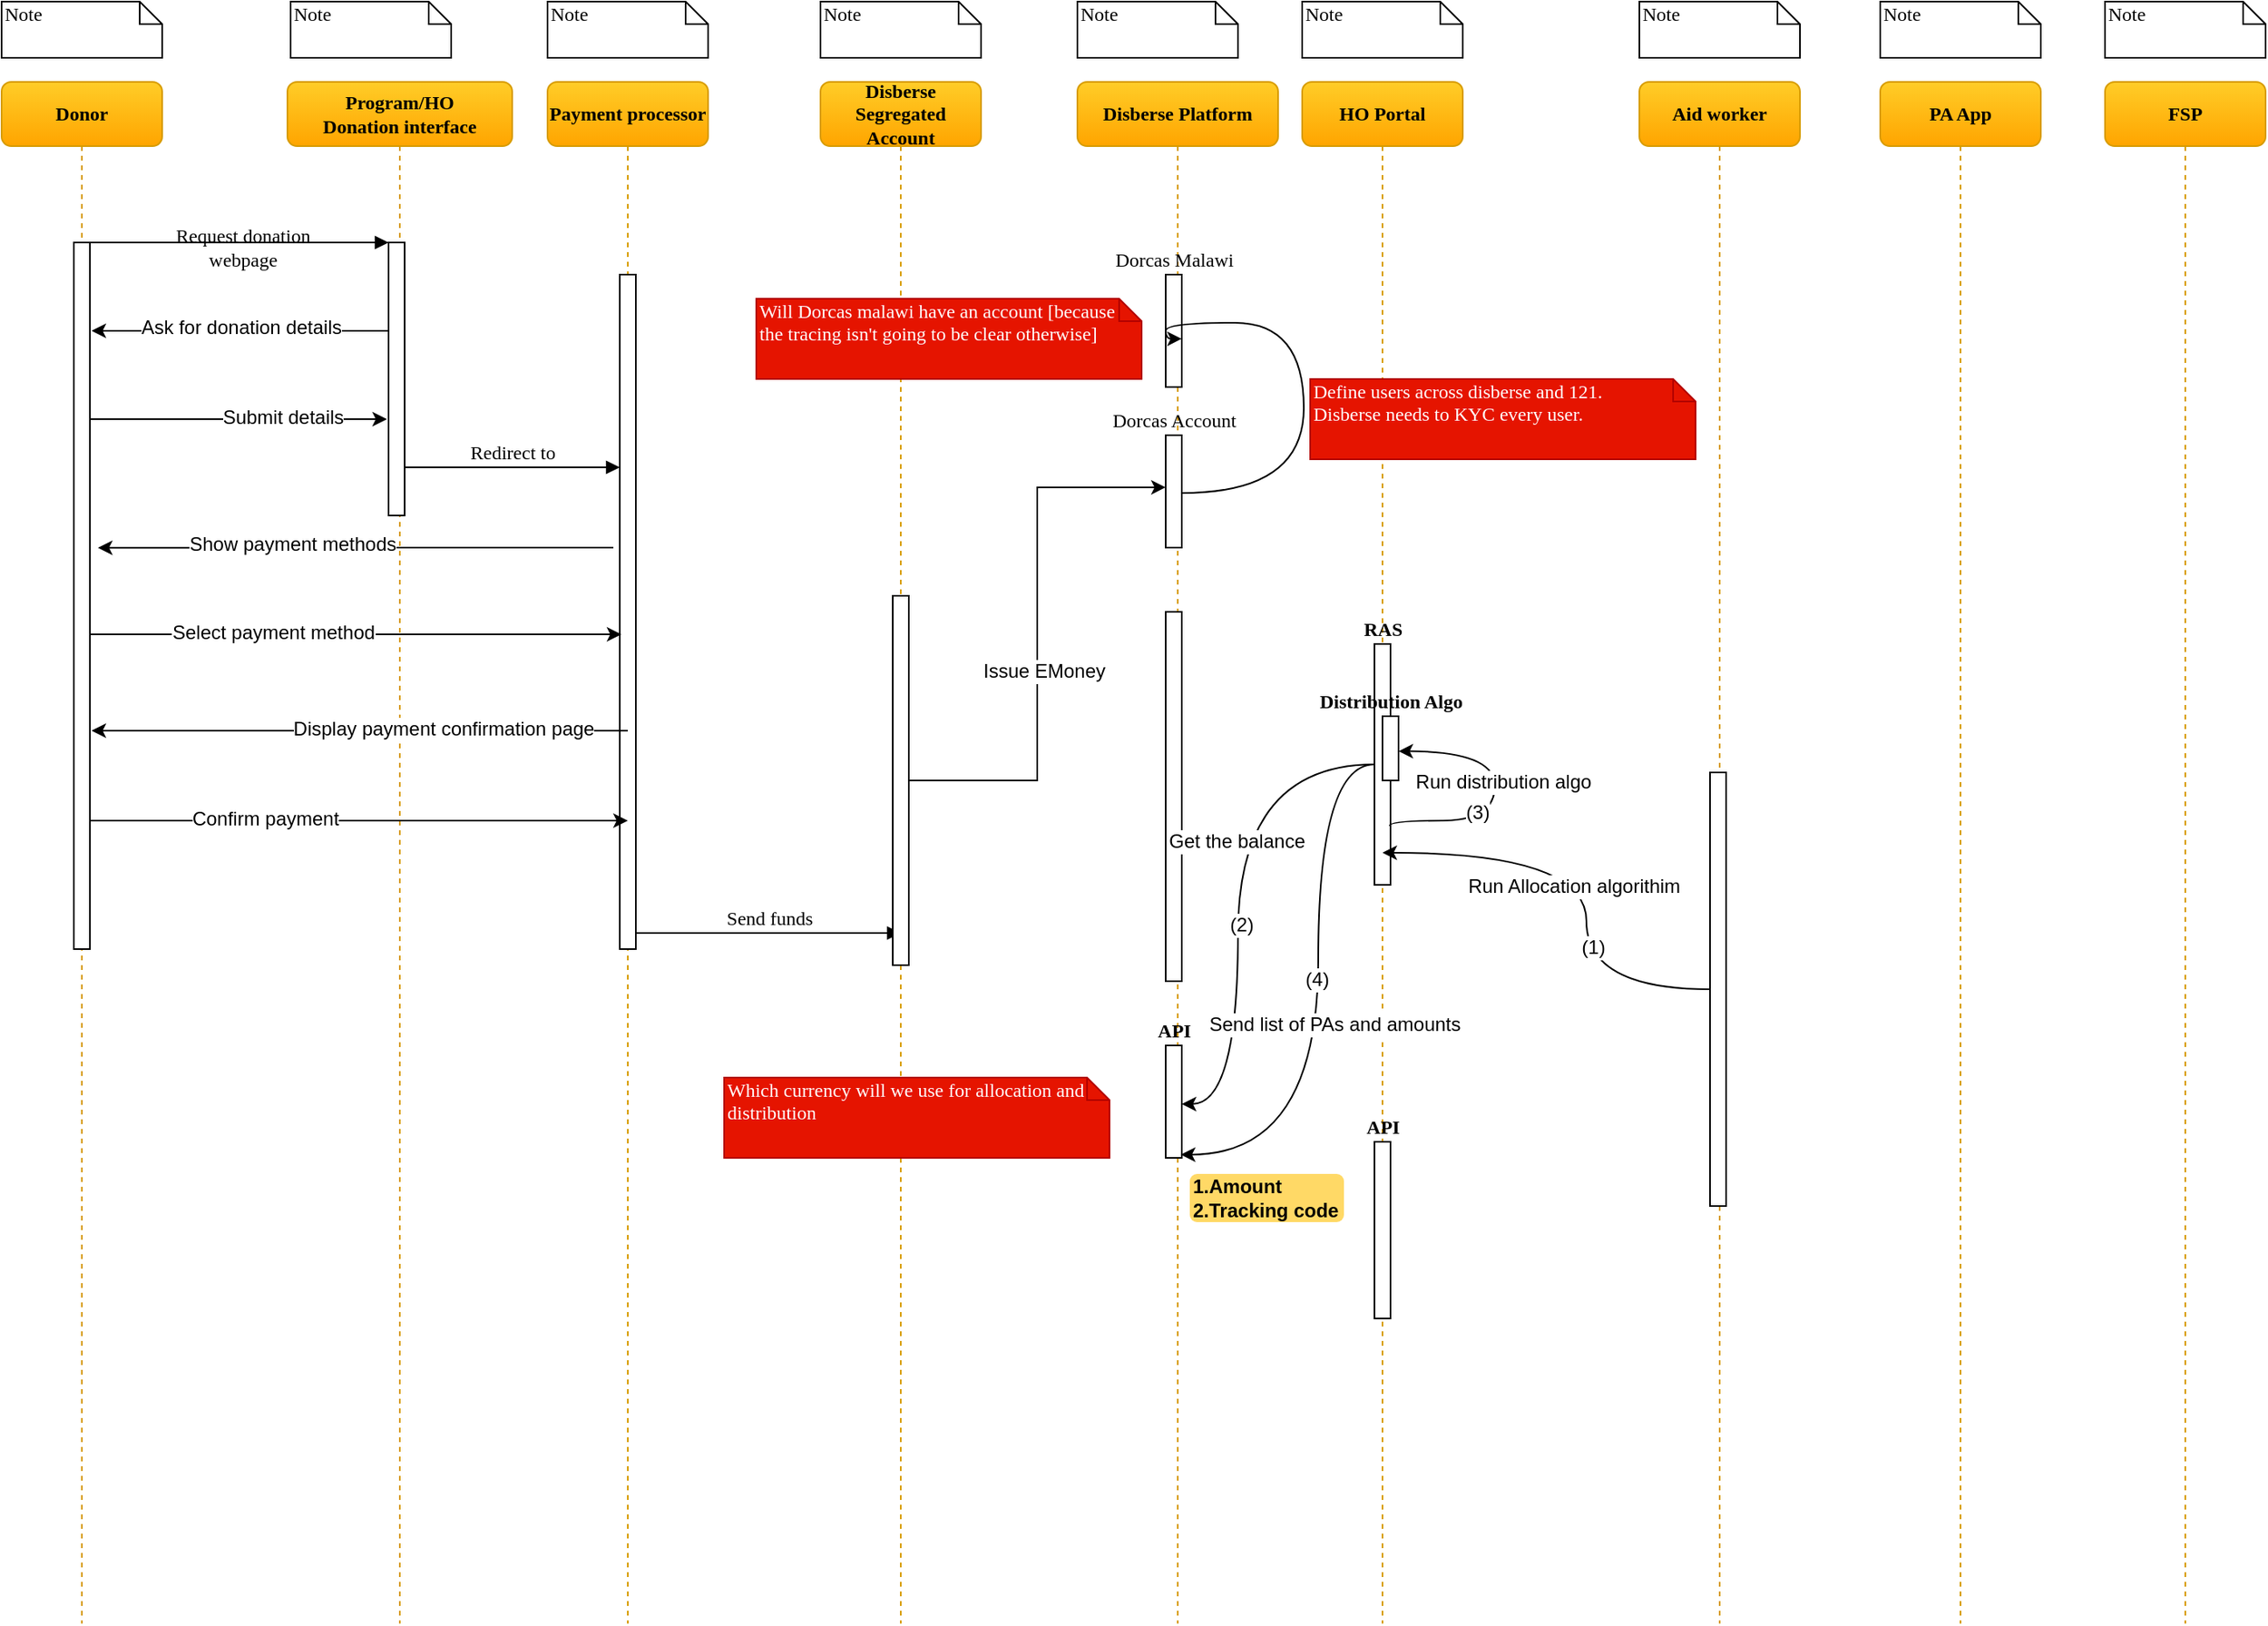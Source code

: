 <mxfile version="10.7.7" type="github"><diagram name="Page-1" id="13e1069c-82ec-6db2-03f1-153e76fe0fe0"><mxGraphModel dx="1250" dy="580" grid="1" gridSize="10" guides="1" tooltips="1" connect="1" arrows="1" fold="1" page="1" pageScale="1" pageWidth="1100" pageHeight="850" background="#ffffff" math="0" shadow="0"><root><mxCell id="0"/><mxCell id="1" parent="0"/><mxCell id="7baba1c4bc27f4b0-2" value="Program/HO&lt;br&gt;Donation interface" style="shape=umlLifeline;perimeter=lifelinePerimeter;whiteSpace=wrap;html=1;container=1;collapsible=0;recursiveResize=0;outlineConnect=0;rounded=1;shadow=0;comic=0;labelBackgroundColor=none;strokeColor=#d79b00;strokeWidth=1;fillColor=#ffcd28;fontFamily=Verdana;fontSize=12;fontColor=#000000;align=center;fontStyle=1;gradientColor=#ffa500;" parent="1" vertex="1"><mxGeometry x="238" y="80" width="140" height="960" as="geometry"/></mxCell><mxCell id="7baba1c4bc27f4b0-10" value="" style="html=1;points=[];perimeter=orthogonalPerimeter;rounded=0;shadow=0;comic=0;labelBackgroundColor=none;strokeColor=#000000;strokeWidth=1;fillColor=#FFFFFF;fontFamily=Verdana;fontSize=12;fontColor=#000000;align=center;" parent="7baba1c4bc27f4b0-2" vertex="1"><mxGeometry x="63" y="100" width="10" height="170" as="geometry"/></mxCell><mxCell id="7baba1c4bc27f4b0-3" value="Payment processor" style="shape=umlLifeline;perimeter=lifelinePerimeter;whiteSpace=wrap;html=1;container=1;collapsible=0;recursiveResize=0;outlineConnect=0;rounded=1;shadow=0;comic=0;labelBackgroundColor=none;strokeColor=#d79b00;strokeWidth=1;fillColor=#ffcd28;fontFamily=Verdana;fontSize=12;fontColor=#000000;align=center;fontStyle=1;gradientColor=#ffa500;" parent="1" vertex="1"><mxGeometry x="400" y="80" width="100" height="960" as="geometry"/></mxCell><mxCell id="7baba1c4bc27f4b0-13" value="" style="html=1;points=[];perimeter=orthogonalPerimeter;rounded=0;shadow=0;comic=0;labelBackgroundColor=none;strokeColor=#000000;strokeWidth=1;fillColor=#FFFFFF;fontFamily=Verdana;fontSize=12;fontColor=#000000;align=center;" parent="7baba1c4bc27f4b0-3" vertex="1"><mxGeometry x="45" y="120" width="10" height="420" as="geometry"/></mxCell><mxCell id="7baba1c4bc27f4b0-4" value="Disberse Platform" style="shape=umlLifeline;perimeter=lifelinePerimeter;whiteSpace=wrap;html=1;container=1;collapsible=0;recursiveResize=0;outlineConnect=0;rounded=1;shadow=0;comic=0;labelBackgroundColor=none;strokeColor=#d79b00;strokeWidth=1;fillColor=#ffcd28;fontFamily=Verdana;fontSize=12;fontColor=#000000;align=center;fontStyle=1;gradientColor=#ffa500;" parent="1" vertex="1"><mxGeometry x="730" y="80" width="125" height="960" as="geometry"/></mxCell><mxCell id="CLC3MCdHt6e1u6FwwesH-14" value="Dorcas Malawi" style="html=1;points=[];perimeter=orthogonalPerimeter;rounded=0;shadow=0;comic=0;labelBackgroundColor=none;strokeColor=#000000;strokeWidth=1;fillColor=#FFFFFF;fontFamily=Verdana;fontSize=12;fontColor=#000000;align=center;verticalAlign=bottom;labelPosition=center;verticalLabelPosition=top;" vertex="1" parent="7baba1c4bc27f4b0-4"><mxGeometry x="55" y="120" width="10" height="70" as="geometry"/></mxCell><mxCell id="7baba1c4bc27f4b0-5" value="HO Portal" style="shape=umlLifeline;perimeter=lifelinePerimeter;whiteSpace=wrap;html=1;container=1;collapsible=0;recursiveResize=0;outlineConnect=0;rounded=1;shadow=0;comic=0;labelBackgroundColor=none;strokeColor=#d79b00;strokeWidth=1;fillColor=#ffcd28;fontFamily=Verdana;fontSize=12;fontColor=#000000;align=center;fontStyle=1;gradientColor=#ffa500;" parent="1" vertex="1"><mxGeometry x="870" y="80" width="100" height="960" as="geometry"/></mxCell><mxCell id="b2-2HGAX1U4sF1IdMZ35-19" value="API" style="html=1;points=[];perimeter=orthogonalPerimeter;rounded=0;shadow=0;comic=0;labelBackgroundColor=none;strokeColor=#000000;strokeWidth=1;fillColor=#FFFFFF;fontFamily=Verdana;fontSize=12;fontColor=#000000;align=center;verticalAlign=bottom;labelPosition=center;verticalLabelPosition=top;fontStyle=1" parent="7baba1c4bc27f4b0-5" vertex="1"><mxGeometry x="45" y="660" width="10" height="110" as="geometry"/></mxCell><mxCell id="7baba1c4bc27f4b0-28" value="RAS" style="html=1;points=[];perimeter=orthogonalPerimeter;rounded=0;shadow=0;comic=0;labelBackgroundColor=none;strokeColor=#000000;strokeWidth=1;fillColor=#FFFFFF;fontFamily=Verdana;fontSize=12;fontColor=#000000;align=center;labelPosition=center;verticalLabelPosition=top;verticalAlign=bottom;fontStyle=1" parent="7baba1c4bc27f4b0-5" vertex="1"><mxGeometry x="45" y="350" width="10" height="150" as="geometry"/></mxCell><mxCell id="7baba1c4bc27f4b0-6" value="PA App" style="shape=umlLifeline;perimeter=lifelinePerimeter;whiteSpace=wrap;html=1;container=1;collapsible=0;recursiveResize=0;outlineConnect=0;rounded=1;shadow=0;comic=0;labelBackgroundColor=none;strokeColor=#d79b00;strokeWidth=1;fillColor=#ffcd28;fontFamily=Verdana;fontSize=12;fontColor=#000000;align=center;fontStyle=1;gradientColor=#ffa500;" parent="1" vertex="1"><mxGeometry x="1230" y="80" width="100" height="960" as="geometry"/></mxCell><mxCell id="7baba1c4bc27f4b0-7" value="FSP" style="shape=umlLifeline;perimeter=lifelinePerimeter;whiteSpace=wrap;html=1;container=1;collapsible=0;recursiveResize=0;outlineConnect=0;rounded=1;shadow=0;comic=0;labelBackgroundColor=none;strokeWidth=1;fillColor=#ffcd28;fontFamily=Verdana;fontSize=12;align=center;fontStyle=1;strokeColor=#d79b00;gradientColor=#ffa500;" parent="1" vertex="1"><mxGeometry x="1370" y="80" width="100" height="960" as="geometry"/></mxCell><mxCell id="7baba1c4bc27f4b0-8" value="Donor" style="shape=umlLifeline;perimeter=lifelinePerimeter;whiteSpace=wrap;html=1;container=1;collapsible=0;recursiveResize=0;outlineConnect=0;rounded=1;shadow=0;comic=0;labelBackgroundColor=none;strokeColor=#d79b00;strokeWidth=1;fillColor=#ffcd28;fontFamily=Verdana;fontSize=12;fontColor=#000000;align=center;fontStyle=1;gradientColor=#ffa500;" parent="1" vertex="1"><mxGeometry x="60" y="80" width="100" height="960" as="geometry"/></mxCell><mxCell id="7baba1c4bc27f4b0-9" value="" style="html=1;points=[];perimeter=orthogonalPerimeter;rounded=0;shadow=0;comic=0;labelBackgroundColor=none;strokeColor=#000000;strokeWidth=1;fillColor=#FFFFFF;fontFamily=Verdana;fontSize=12;fontColor=#000000;align=center;" parent="7baba1c4bc27f4b0-8" vertex="1"><mxGeometry x="45" y="100" width="10" height="440" as="geometry"/></mxCell><mxCell id="CLC3MCdHt6e1u6FwwesH-15" style="edgeStyle=orthogonalEdgeStyle;curved=1;rounded=0;orthogonalLoop=1;jettySize=auto;html=1;entryX=1;entryY=0.571;entryDx=0;entryDy=0;entryPerimeter=0;" edge="1" parent="1" source="7baba1c4bc27f4b0-16" target="CLC3MCdHt6e1u6FwwesH-14"><mxGeometry relative="1" as="geometry"><mxPoint x="880" y="230" as="targetPoint"/><Array as="points"><mxPoint x="871" y="336"/><mxPoint x="871" y="230"/><mxPoint x="785" y="230"/></Array></mxGeometry></mxCell><mxCell id="7baba1c4bc27f4b0-16" value="Dorcas Account" style="html=1;points=[];perimeter=orthogonalPerimeter;rounded=0;shadow=0;comic=0;labelBackgroundColor=none;strokeColor=#000000;strokeWidth=1;fillColor=#FFFFFF;fontFamily=Verdana;fontSize=12;fontColor=#000000;align=center;verticalAlign=bottom;labelPosition=center;verticalLabelPosition=top;" parent="1" vertex="1"><mxGeometry x="785" y="300" width="10" height="70" as="geometry"/></mxCell><mxCell id="7baba1c4bc27f4b0-17" value="Send funds" style="html=1;verticalAlign=bottom;endArrow=block;labelBackgroundColor=none;fontFamily=Verdana;fontSize=12;edgeStyle=elbowEdgeStyle;elbow=vertical;entryX=0.5;entryY=0.913;entryDx=0;entryDy=0;entryPerimeter=0;" parent="1" edge="1" target="CLC3MCdHt6e1u6FwwesH-10"><mxGeometry relative="1" as="geometry"><mxPoint x="455" y="610" as="sourcePoint"/><Array as="points"><mxPoint x="460" y="610"/></Array><mxPoint x="585" y="610" as="targetPoint"/></mxGeometry></mxCell><mxCell id="7baba1c4bc27f4b0-11" value="Request donation &lt;br&gt;webpage" style="html=1;verticalAlign=bottom;endArrow=block;entryX=0;entryY=0;labelBackgroundColor=none;fontFamily=Verdana;fontSize=12;edgeStyle=elbowEdgeStyle;elbow=vertical;" parent="1" source="7baba1c4bc27f4b0-9" target="7baba1c4bc27f4b0-10" edge="1"><mxGeometry x="0.021" y="-20" relative="1" as="geometry"><mxPoint x="220" y="190" as="sourcePoint"/><mxPoint as="offset"/></mxGeometry></mxCell><mxCell id="7baba1c4bc27f4b0-14" value="Redirect to" style="html=1;verticalAlign=bottom;endArrow=block;entryX=0;entryY=0;labelBackgroundColor=none;fontFamily=Verdana;fontSize=12;edgeStyle=elbowEdgeStyle;elbow=vertical;" parent="1" edge="1"><mxGeometry relative="1" as="geometry"><mxPoint x="311" y="320" as="sourcePoint"/><mxPoint x="445" y="320" as="targetPoint"/></mxGeometry></mxCell><mxCell id="7baba1c4bc27f4b0-40" value="Note" style="shape=note;whiteSpace=wrap;html=1;size=14;verticalAlign=top;align=left;spacingTop=-6;rounded=0;shadow=0;comic=0;labelBackgroundColor=none;strokeColor=#000000;strokeWidth=1;fillColor=#FFFFFF;fontFamily=Verdana;fontSize=12;fontColor=#000000;" parent="1" vertex="1"><mxGeometry x="60" y="30" width="100" height="35" as="geometry"/></mxCell><mxCell id="7baba1c4bc27f4b0-41" value="Note" style="shape=note;whiteSpace=wrap;html=1;size=14;verticalAlign=top;align=left;spacingTop=-6;rounded=0;shadow=0;comic=0;labelBackgroundColor=none;strokeColor=#000000;strokeWidth=1;fillColor=#FFFFFF;fontFamily=Verdana;fontSize=12;fontColor=#000000;" parent="1" vertex="1"><mxGeometry x="240" y="30" width="100" height="35" as="geometry"/></mxCell><mxCell id="7baba1c4bc27f4b0-42" value="Note" style="shape=note;whiteSpace=wrap;html=1;size=14;verticalAlign=top;align=left;spacingTop=-6;rounded=0;shadow=0;comic=0;labelBackgroundColor=none;strokeColor=#000000;strokeWidth=1;fillColor=#FFFFFF;fontFamily=Verdana;fontSize=12;fontColor=#000000;" parent="1" vertex="1"><mxGeometry x="400" y="30" width="100" height="35" as="geometry"/></mxCell><mxCell id="7baba1c4bc27f4b0-43" value="Note" style="shape=note;whiteSpace=wrap;html=1;size=14;verticalAlign=top;align=left;spacingTop=-6;rounded=0;shadow=0;comic=0;labelBackgroundColor=none;strokeColor=#000000;strokeWidth=1;fillColor=#FFFFFF;fontFamily=Verdana;fontSize=12;fontColor=#000000;" parent="1" vertex="1"><mxGeometry x="730" y="30" width="100" height="35" as="geometry"/></mxCell><mxCell id="7baba1c4bc27f4b0-44" value="Note" style="shape=note;whiteSpace=wrap;html=1;size=14;verticalAlign=top;align=left;spacingTop=-6;rounded=0;shadow=0;comic=0;labelBackgroundColor=none;strokeColor=#000000;strokeWidth=1;fillColor=#FFFFFF;fontFamily=Verdana;fontSize=12;fontColor=#000000;" parent="1" vertex="1"><mxGeometry x="870" y="30" width="100" height="35" as="geometry"/></mxCell><mxCell id="7baba1c4bc27f4b0-45" value="Note" style="shape=note;whiteSpace=wrap;html=1;size=14;verticalAlign=top;align=left;spacingTop=-6;rounded=0;shadow=0;comic=0;labelBackgroundColor=none;strokeColor=#000000;strokeWidth=1;fillColor=#FFFFFF;fontFamily=Verdana;fontSize=12;fontColor=#000000;" parent="1" vertex="1"><mxGeometry x="1230" y="30" width="100" height="35" as="geometry"/></mxCell><mxCell id="7baba1c4bc27f4b0-46" value="Note" style="shape=note;whiteSpace=wrap;html=1;size=14;verticalAlign=top;align=left;spacingTop=-6;rounded=0;shadow=0;comic=0;labelBackgroundColor=none;strokeColor=#000000;strokeWidth=1;fillColor=#FFFFFF;fontFamily=Verdana;fontSize=12;fontColor=#000000;" parent="1" vertex="1"><mxGeometry x="1370" y="30" width="100" height="35" as="geometry"/></mxCell><mxCell id="b2-2HGAX1U4sF1IdMZ35-1" style="edgeStyle=orthogonalEdgeStyle;rounded=0;orthogonalLoop=1;jettySize=auto;html=1;entryX=1.1;entryY=0.261;entryDx=0;entryDy=0;entryPerimeter=0;" parent="1" edge="1"><mxGeometry relative="1" as="geometry"><mxPoint x="301" y="235" as="sourcePoint"/><mxPoint x="116" y="235" as="targetPoint"/></mxGeometry></mxCell><mxCell id="b2-2HGAX1U4sF1IdMZ35-2" value="Ask for donation details" style="text;html=1;resizable=0;points=[];align=center;verticalAlign=middle;labelBackgroundColor=#ffffff;" parent="b2-2HGAX1U4sF1IdMZ35-1" vertex="1" connectable="0"><mxGeometry x="-0.131" y="3" relative="1" as="geometry"><mxPoint x="-12" y="-5" as="offset"/></mxGeometry></mxCell><mxCell id="b2-2HGAX1U4sF1IdMZ35-3" style="edgeStyle=orthogonalEdgeStyle;rounded=0;orthogonalLoop=1;jettySize=auto;html=1;entryX=-0.1;entryY=0.957;entryDx=0;entryDy=0;entryPerimeter=0;" parent="1" edge="1"><mxGeometry relative="1" as="geometry"><mxPoint x="115" y="290" as="sourcePoint"/><mxPoint x="300" y="290" as="targetPoint"/></mxGeometry></mxCell><mxCell id="b2-2HGAX1U4sF1IdMZ35-4" value="Submit details" style="text;html=1;resizable=0;points=[];align=center;verticalAlign=middle;labelBackgroundColor=#ffffff;" parent="b2-2HGAX1U4sF1IdMZ35-3" vertex="1" connectable="0"><mxGeometry x="0.297" y="1" relative="1" as="geometry"><mxPoint as="offset"/></mxGeometry></mxCell><mxCell id="b2-2HGAX1U4sF1IdMZ35-5" style="edgeStyle=orthogonalEdgeStyle;rounded=0;orthogonalLoop=1;jettySize=auto;html=1;entryX=1.5;entryY=0.432;entryDx=0;entryDy=0;entryPerimeter=0;" parent="1" target="7baba1c4bc27f4b0-9" edge="1"><mxGeometry relative="1" as="geometry"><mxPoint x="441" y="370" as="sourcePoint"/><Array as="points"><mxPoint x="441" y="370"/></Array></mxGeometry></mxCell><mxCell id="b2-2HGAX1U4sF1IdMZ35-6" value="Show payment methods" style="text;html=1;resizable=0;points=[];align=center;verticalAlign=middle;labelBackgroundColor=#ffffff;" parent="b2-2HGAX1U4sF1IdMZ35-5" vertex="1" connectable="0"><mxGeometry x="0.248" y="-2" relative="1" as="geometry"><mxPoint as="offset"/></mxGeometry></mxCell><mxCell id="b2-2HGAX1U4sF1IdMZ35-7" style="edgeStyle=orthogonalEdgeStyle;rounded=0;orthogonalLoop=1;jettySize=auto;html=1;" parent="1" edge="1"><mxGeometry relative="1" as="geometry"><mxPoint x="115" y="424" as="sourcePoint"/><mxPoint x="446" y="424" as="targetPoint"/><Array as="points"><mxPoint x="210" y="424"/><mxPoint x="210" y="424"/></Array></mxGeometry></mxCell><mxCell id="b2-2HGAX1U4sF1IdMZ35-8" value="Select payment method" style="text;html=1;resizable=0;points=[];align=center;verticalAlign=middle;labelBackgroundColor=#ffffff;" parent="b2-2HGAX1U4sF1IdMZ35-7" vertex="1" connectable="0"><mxGeometry x="-0.426" y="-31" relative="1" as="geometry"><mxPoint x="19" y="-32" as="offset"/></mxGeometry></mxCell><mxCell id="b2-2HGAX1U4sF1IdMZ35-9" style="edgeStyle=orthogonalEdgeStyle;rounded=0;orthogonalLoop=1;jettySize=auto;html=1;entryX=1.1;entryY=0.782;entryDx=0;entryDy=0;entryPerimeter=0;exitX=0.5;exitY=0.771;exitDx=0;exitDy=0;exitPerimeter=0;" parent="1" edge="1"><mxGeometry relative="1" as="geometry"><mxPoint x="450" y="484" as="sourcePoint"/><mxPoint x="116" y="484" as="targetPoint"/></mxGeometry></mxCell><mxCell id="b2-2HGAX1U4sF1IdMZ35-11" value="Display payment confirmation page" style="text;html=1;resizable=0;points=[];align=center;verticalAlign=middle;labelBackgroundColor=#ffffff;" parent="b2-2HGAX1U4sF1IdMZ35-9" vertex="1" connectable="0"><mxGeometry x="-0.299" y="3" relative="1" as="geometry"><mxPoint x="2" y="-4" as="offset"/></mxGeometry></mxCell><mxCell id="b2-2HGAX1U4sF1IdMZ35-12" style="edgeStyle=orthogonalEdgeStyle;rounded=0;orthogonalLoop=1;jettySize=auto;html=1;entryX=0.5;entryY=0.905;entryDx=0;entryDy=0;entryPerimeter=0;" parent="1" edge="1"><mxGeometry relative="1" as="geometry"><mxPoint x="115" y="540" as="sourcePoint"/><mxPoint x="450" y="540" as="targetPoint"/><Array as="points"><mxPoint x="220" y="540"/><mxPoint x="220" y="540"/></Array></mxGeometry></mxCell><mxCell id="b2-2HGAX1U4sF1IdMZ35-13" value="Confirm payment" style="text;html=1;resizable=0;points=[];align=center;verticalAlign=middle;labelBackgroundColor=#ffffff;" parent="b2-2HGAX1U4sF1IdMZ35-12" vertex="1" connectable="0"><mxGeometry x="-0.373" y="-56" relative="1" as="geometry"><mxPoint x="4" y="-57" as="offset"/></mxGeometry></mxCell><mxCell id="b2-2HGAX1U4sF1IdMZ35-22" value="1.Amount&lt;br&gt;2.Tracking code&lt;br&gt;" style="rounded=1;fontStyle=1;fillColor=#FFD966;strokeColor=none;spacing=2;align=left;html=1;" parent="1" vertex="1"><mxGeometry x="800" y="760" width="96" height="30" as="geometry"/></mxCell><mxCell id="CLC3MCdHt6e1u6FwwesH-6" value="Disberse Segregated Account" style="shape=umlLifeline;perimeter=lifelinePerimeter;whiteSpace=wrap;html=1;container=1;collapsible=0;recursiveResize=0;outlineConnect=0;rounded=1;shadow=0;comic=0;labelBackgroundColor=none;strokeColor=#d79b00;strokeWidth=1;fillColor=#ffcd28;fontFamily=Verdana;fontSize=12;fontColor=#000000;align=center;fontStyle=1;gradientColor=#ffa500;" vertex="1" parent="1"><mxGeometry x="570" y="80" width="100" height="960" as="geometry"/></mxCell><mxCell id="CLC3MCdHt6e1u6FwwesH-7" value="" style="html=1;points=[];perimeter=orthogonalPerimeter;rounded=0;shadow=0;comic=0;labelBackgroundColor=none;strokeColor=#000000;strokeWidth=1;fillColor=#FFFFFF;fontFamily=Verdana;fontSize=12;fontColor=#000000;align=center;labelPosition=center;verticalLabelPosition=top;verticalAlign=bottom;" vertex="1" parent="CLC3MCdHt6e1u6FwwesH-6"><mxGeometry x="215" y="330" width="10" height="230" as="geometry"/></mxCell><mxCell id="CLC3MCdHt6e1u6FwwesH-8" value="API" style="html=1;points=[];perimeter=orthogonalPerimeter;rounded=0;shadow=0;comic=0;labelBackgroundColor=none;strokeColor=#000000;strokeWidth=1;fillColor=#FFFFFF;fontFamily=Verdana;fontSize=12;fontColor=#000000;align=center;verticalAlign=bottom;labelPosition=center;verticalLabelPosition=top;fontStyle=1" vertex="1" parent="CLC3MCdHt6e1u6FwwesH-6"><mxGeometry x="215" y="600" width="10" height="70" as="geometry"/></mxCell><mxCell id="CLC3MCdHt6e1u6FwwesH-10" value="" style="html=1;points=[];perimeter=orthogonalPerimeter;rounded=0;shadow=0;comic=0;labelBackgroundColor=none;strokeColor=#000000;strokeWidth=1;fillColor=#FFFFFF;fontFamily=Verdana;fontSize=12;fontColor=#000000;align=center;labelPosition=center;verticalLabelPosition=top;verticalAlign=bottom;" vertex="1" parent="CLC3MCdHt6e1u6FwwesH-6"><mxGeometry x="45" y="320" width="10" height="230" as="geometry"/></mxCell><mxCell id="CLC3MCdHt6e1u6FwwesH-9" value="Note" style="shape=note;whiteSpace=wrap;html=1;size=14;verticalAlign=top;align=left;spacingTop=-6;rounded=0;shadow=0;comic=0;labelBackgroundColor=none;strokeColor=#000000;strokeWidth=1;fillColor=#FFFFFF;fontFamily=Verdana;fontSize=12;fontColor=#000000;" vertex="1" parent="1"><mxGeometry x="570" y="30" width="100" height="35" as="geometry"/></mxCell><mxCell id="CLC3MCdHt6e1u6FwwesH-12" style="edgeStyle=orthogonalEdgeStyle;rounded=0;orthogonalLoop=1;jettySize=auto;html=1;entryX=0;entryY=0.464;entryDx=0;entryDy=0;entryPerimeter=0;" edge="1" parent="1" source="CLC3MCdHt6e1u6FwwesH-10" target="7baba1c4bc27f4b0-16"><mxGeometry relative="1" as="geometry"/></mxCell><mxCell id="CLC3MCdHt6e1u6FwwesH-13" value="Issue EMoney" style="text;html=1;resizable=0;points=[];align=center;verticalAlign=middle;labelBackgroundColor=#ffffff;" vertex="1" connectable="0" parent="CLC3MCdHt6e1u6FwwesH-12"><mxGeometry x="-0.132" y="-4" relative="1" as="geometry"><mxPoint as="offset"/></mxGeometry></mxCell><mxCell id="CLC3MCdHt6e1u6FwwesH-18" value="Will Dorcas malawi have an account [because the tracing isn't going to be clear otherwise]" style="shape=note;whiteSpace=wrap;html=1;size=14;verticalAlign=top;align=left;spacingTop=-6;rounded=0;shadow=0;comic=0;labelBackgroundColor=none;strokeColor=#B20000;strokeWidth=1;fillColor=#e51400;fontFamily=Verdana;fontSize=12;fontColor=#ffffff;" vertex="1" parent="1"><mxGeometry x="530" y="215" width="240" height="50" as="geometry"/></mxCell><mxCell id="CLC3MCdHt6e1u6FwwesH-22" value="Define users across disberse and 121.&lt;br&gt;Disberse needs to KYC every user.&lt;br&gt;" style="shape=note;whiteSpace=wrap;html=1;size=14;verticalAlign=top;align=left;spacingTop=-6;rounded=0;shadow=0;comic=0;labelBackgroundColor=none;strokeColor=#B20000;strokeWidth=1;fillColor=#e51400;fontFamily=Verdana;fontSize=12;fontColor=#ffffff;" vertex="1" parent="1"><mxGeometry x="875" y="265" width="240" height="50" as="geometry"/></mxCell><mxCell id="CLC3MCdHt6e1u6FwwesH-19" value="Which currency will we use for allocation and distribution" style="shape=note;whiteSpace=wrap;html=1;size=14;verticalAlign=top;align=left;spacingTop=-6;rounded=0;shadow=0;comic=0;labelBackgroundColor=none;strokeColor=#B20000;strokeWidth=1;fillColor=#e51400;fontFamily=Verdana;fontSize=12;fontColor=#ffffff;" vertex="1" parent="1"><mxGeometry x="510" y="700" width="240" height="50" as="geometry"/></mxCell><mxCell id="CLC3MCdHt6e1u6FwwesH-23" style="edgeStyle=orthogonalEdgeStyle;curved=1;rounded=0;orthogonalLoop=1;jettySize=auto;html=1;entryX=1;entryY=0.521;entryDx=0;entryDy=0;entryPerimeter=0;" edge="1" parent="1" source="7baba1c4bc27f4b0-28" target="CLC3MCdHt6e1u6FwwesH-8"><mxGeometry relative="1" as="geometry"><Array as="points"><mxPoint x="830" y="505"/><mxPoint x="830" y="716"/></Array></mxGeometry></mxCell><mxCell id="CLC3MCdHt6e1u6FwwesH-24" value="Get the balance" style="text;html=1;resizable=0;points=[];align=center;verticalAlign=middle;labelBackgroundColor=#ffffff;" vertex="1" connectable="0" parent="CLC3MCdHt6e1u6FwwesH-23"><mxGeometry x="-0.2" y="-1" relative="1" as="geometry"><mxPoint as="offset"/></mxGeometry></mxCell><mxCell id="CLC3MCdHt6e1u6FwwesH-39" value="(2)" style="text;html=1;resizable=0;points=[];align=center;verticalAlign=middle;labelBackgroundColor=#ffffff;" vertex="1" connectable="0" parent="CLC3MCdHt6e1u6FwwesH-23"><mxGeometry x="0.117" y="2" relative="1" as="geometry"><mxPoint as="offset"/></mxGeometry></mxCell><mxCell id="CLC3MCdHt6e1u6FwwesH-25" value="Aid worker" style="shape=umlLifeline;perimeter=lifelinePerimeter;whiteSpace=wrap;html=1;container=1;collapsible=0;recursiveResize=0;outlineConnect=0;rounded=1;shadow=0;comic=0;labelBackgroundColor=none;strokeColor=#d79b00;strokeWidth=1;fillColor=#ffcd28;fontFamily=Verdana;fontSize=12;fontColor=#000000;align=center;fontStyle=1;gradientColor=#ffa500;" vertex="1" parent="1"><mxGeometry x="1080" y="80" width="100" height="960" as="geometry"/></mxCell><mxCell id="b2-2HGAX1U4sF1IdMZ35-26" value="" style="html=1;points=[];perimeter=orthogonalPerimeter;rounded=0;shadow=0;comic=0;labelBackgroundColor=none;strokeColor=#000000;strokeWidth=1;fillColor=#FFFFFF;fontFamily=Verdana;fontSize=12;fontColor=#000000;align=center;verticalAlign=bottom;labelPosition=center;verticalLabelPosition=top;fontStyle=1" parent="CLC3MCdHt6e1u6FwwesH-25" vertex="1"><mxGeometry x="44" y="430" width="10" height="270" as="geometry"/></mxCell><mxCell id="CLC3MCdHt6e1u6FwwesH-26" value="Note" style="shape=note;whiteSpace=wrap;html=1;size=14;verticalAlign=top;align=left;spacingTop=-6;rounded=0;shadow=0;comic=0;labelBackgroundColor=none;strokeColor=#000000;strokeWidth=1;fillColor=#FFFFFF;fontFamily=Verdana;fontSize=12;fontColor=#000000;" vertex="1" parent="1"><mxGeometry x="1080" y="30" width="100" height="35" as="geometry"/></mxCell><mxCell id="CLC3MCdHt6e1u6FwwesH-27" style="edgeStyle=orthogonalEdgeStyle;curved=1;rounded=0;orthogonalLoop=1;jettySize=auto;html=1;" edge="1" parent="1" source="b2-2HGAX1U4sF1IdMZ35-26" target="7baba1c4bc27f4b0-5"><mxGeometry relative="1" as="geometry"><mxPoint x="1100" y="620.0" as="targetPoint"/></mxGeometry></mxCell><mxCell id="CLC3MCdHt6e1u6FwwesH-31" value="Run Allocation algorithim" style="text;html=1;resizable=0;points=[];align=center;verticalAlign=middle;labelBackgroundColor=#ffffff;" vertex="1" connectable="0" parent="CLC3MCdHt6e1u6FwwesH-27"><mxGeometry x="0.177" y="21" relative="1" as="geometry"><mxPoint as="offset"/></mxGeometry></mxCell><mxCell id="CLC3MCdHt6e1u6FwwesH-38" value="(1)" style="text;html=1;resizable=0;points=[];align=center;verticalAlign=middle;labelBackgroundColor=#ffffff;" vertex="1" connectable="0" parent="CLC3MCdHt6e1u6FwwesH-27"><mxGeometry x="-0.494" y="-26" relative="1" as="geometry"><mxPoint as="offset"/></mxGeometry></mxCell><mxCell id="CLC3MCdHt6e1u6FwwesH-33" value="Distribution Algo" style="html=1;points=[];perimeter=orthogonalPerimeter;rounded=0;shadow=0;comic=0;labelBackgroundColor=none;strokeColor=#000000;strokeWidth=1;fillColor=#FFFFFF;fontFamily=Verdana;fontSize=12;fontColor=#000000;align=center;verticalAlign=bottom;labelPosition=center;verticalLabelPosition=top;fontStyle=1" vertex="1" parent="1"><mxGeometry x="920" y="475" width="10" height="40" as="geometry"/></mxCell><mxCell id="CLC3MCdHt6e1u6FwwesH-37" style="edgeStyle=orthogonalEdgeStyle;curved=1;rounded=0;orthogonalLoop=1;jettySize=auto;html=1;entryX=1;entryY=0.545;entryDx=0;entryDy=0;entryPerimeter=0;exitX=0.94;exitY=0.755;exitDx=0;exitDy=0;exitPerimeter=0;" edge="1" parent="1" source="7baba1c4bc27f4b0-28" target="CLC3MCdHt6e1u6FwwesH-33"><mxGeometry relative="1" as="geometry"><Array as="points"><mxPoint x="924" y="540"/><mxPoint x="990" y="540"/><mxPoint x="990" y="497"/></Array></mxGeometry></mxCell><mxCell id="CLC3MCdHt6e1u6FwwesH-40" value="(3)" style="text;html=1;resizable=0;points=[];align=center;verticalAlign=middle;labelBackgroundColor=#ffffff;" vertex="1" connectable="0" parent="CLC3MCdHt6e1u6FwwesH-37"><mxGeometry x="-0.328" y="5" relative="1" as="geometry"><mxPoint as="offset"/></mxGeometry></mxCell><mxCell id="CLC3MCdHt6e1u6FwwesH-41" value="Run distribution algo" style="text;html=1;resizable=0;points=[];align=center;verticalAlign=middle;labelBackgroundColor=#ffffff;" vertex="1" connectable="0" parent="CLC3MCdHt6e1u6FwwesH-37"><mxGeometry x="0.193" y="2" relative="1" as="geometry"><mxPoint x="7" y="9" as="offset"/></mxGeometry></mxCell><mxCell id="CLC3MCdHt6e1u6FwwesH-43" style="edgeStyle=orthogonalEdgeStyle;curved=1;rounded=0;orthogonalLoop=1;jettySize=auto;html=1;entryX=0.94;entryY=0.971;entryDx=0;entryDy=0;entryPerimeter=0;" edge="1" parent="1" source="7baba1c4bc27f4b0-28" target="CLC3MCdHt6e1u6FwwesH-8"><mxGeometry relative="1" as="geometry"><Array as="points"><mxPoint x="880" y="505"/><mxPoint x="880" y="748"/></Array></mxGeometry></mxCell><mxCell id="CLC3MCdHt6e1u6FwwesH-44" value="(4)" style="text;html=1;resizable=0;points=[];align=center;verticalAlign=middle;labelBackgroundColor=#ffffff;" vertex="1" connectable="0" parent="CLC3MCdHt6e1u6FwwesH-43"><mxGeometry x="-0.073" y="-1" relative="1" as="geometry"><mxPoint as="offset"/></mxGeometry></mxCell><mxCell id="CLC3MCdHt6e1u6FwwesH-45" value="Send list of PAs and amounts" style="text;html=1;resizable=0;points=[];align=center;verticalAlign=middle;labelBackgroundColor=#ffffff;" vertex="1" connectable="0" parent="CLC3MCdHt6e1u6FwwesH-43"><mxGeometry x="-0.308" y="-1" relative="1" as="geometry"><mxPoint x="11" y="71" as="offset"/></mxGeometry></mxCell></root></mxGraphModel></diagram><diagram id="mS6ieldNY_re3rlr2VcW" name="Page-2"><mxGraphModel dx="1394" dy="764" grid="1" gridSize="10" guides="1" tooltips="1" connect="1" arrows="1" fold="1" page="1" pageScale="1" pageWidth="827" pageHeight="1169" math="0" shadow="0"><root><mxCell id="EZOE87H7FuiZ4Vmql07s-0"/><mxCell id="EZOE87H7FuiZ4Vmql07s-1" parent="EZOE87H7FuiZ4Vmql07s-0"/></root></mxGraphModel></diagram></mxfile>